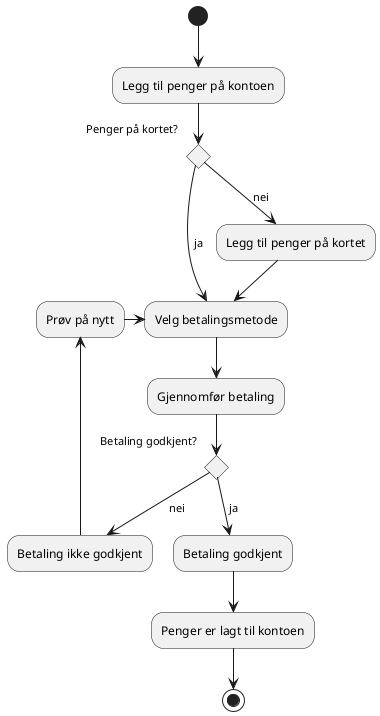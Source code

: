 @startuml legge penger til konto
(*) --> "Legg til penger på kontoen"
if "Penger på kortet?" then
    -->[ ja ] "Velg betalingsmetode"
    --> "Gjennomfør betaling"
    if "Betaling godkjent?" then
        -->[ ja ] "Betaling godkjent"
        "Betaling godkjent" --> "Penger er lagt til kontoen" 
        "Penger er lagt til kontoen" -->(*)
        
    else
        -->[ nei ] "Betaling ikke godkjent"
        -->"Prøv på nytt"
        "Prøv på nytt" -> "Velg betalingsmetode"
    endif
else
    -->[ nei ] "Legg til penger på kortet"
    "Legg til penger på kortet" --> "Velg betalingsmetode"
@enduml
